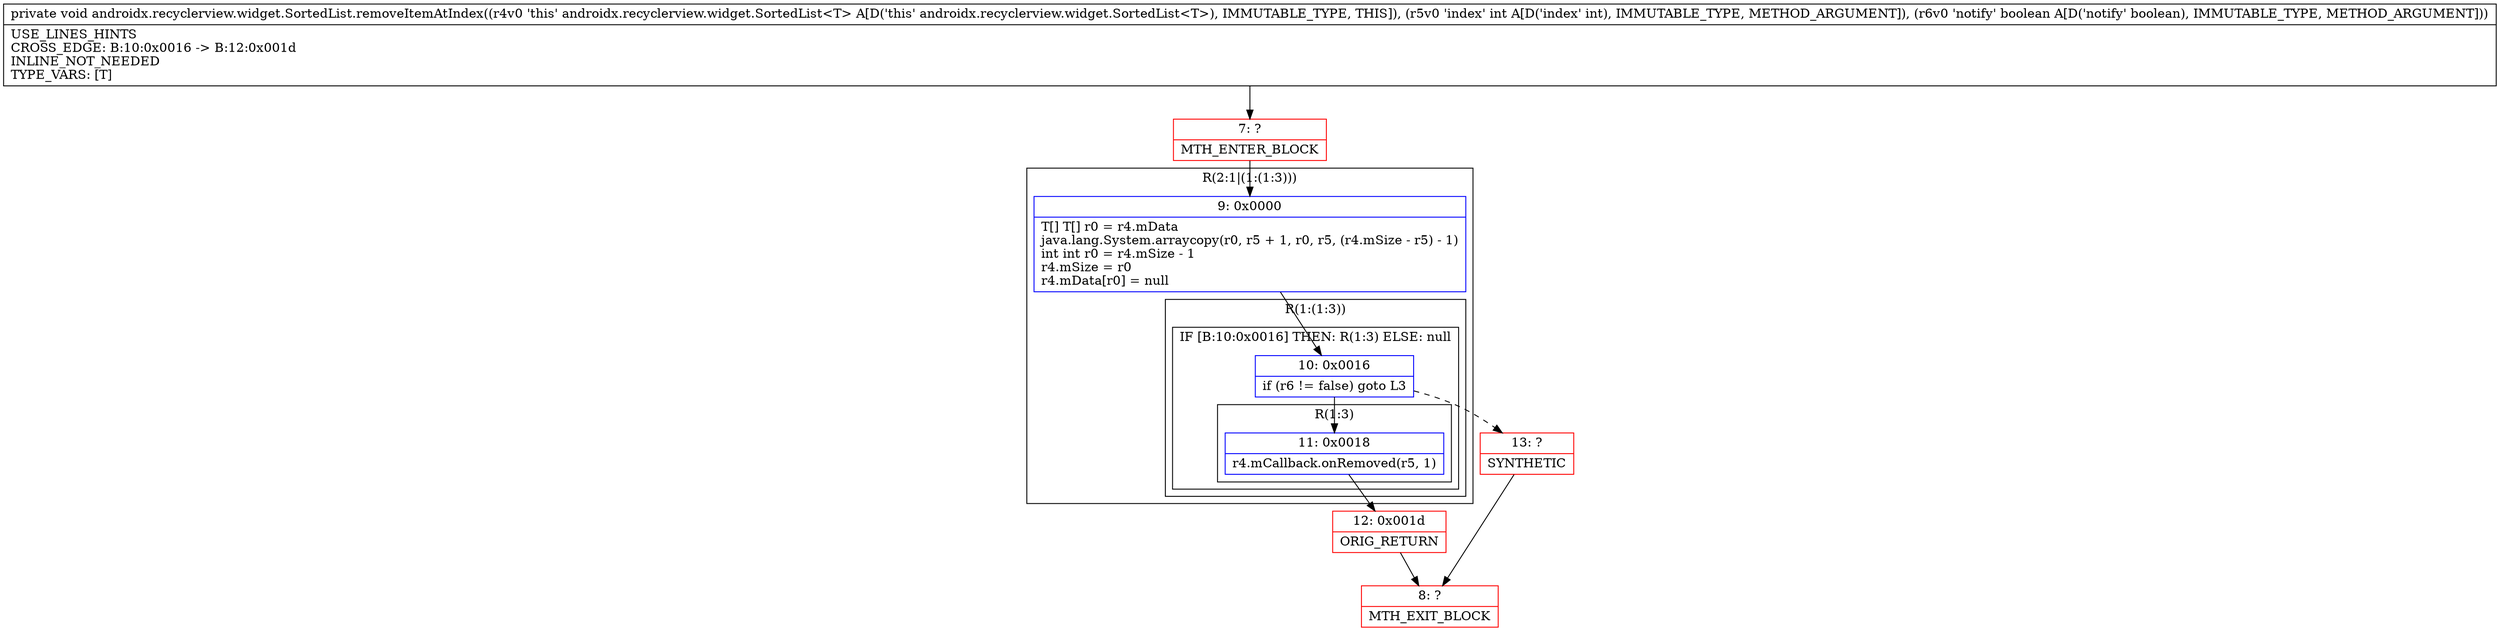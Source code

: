 digraph "CFG forandroidx.recyclerview.widget.SortedList.removeItemAtIndex(IZ)V" {
subgraph cluster_Region_1860351750 {
label = "R(2:1|(1:(1:3)))";
node [shape=record,color=blue];
Node_9 [shape=record,label="{9\:\ 0x0000|T[] T[] r0 = r4.mData\ljava.lang.System.arraycopy(r0, r5 + 1, r0, r5, (r4.mSize \- r5) \- 1)\lint int r0 = r4.mSize \- 1\lr4.mSize = r0\lr4.mData[r0] = null\l}"];
subgraph cluster_Region_1443401429 {
label = "R(1:(1:3))";
node [shape=record,color=blue];
subgraph cluster_IfRegion_680755942 {
label = "IF [B:10:0x0016] THEN: R(1:3) ELSE: null";
node [shape=record,color=blue];
Node_10 [shape=record,label="{10\:\ 0x0016|if (r6 != false) goto L3\l}"];
subgraph cluster_Region_531684177 {
label = "R(1:3)";
node [shape=record,color=blue];
Node_11 [shape=record,label="{11\:\ 0x0018|r4.mCallback.onRemoved(r5, 1)\l}"];
}
}
}
}
Node_7 [shape=record,color=red,label="{7\:\ ?|MTH_ENTER_BLOCK\l}"];
Node_12 [shape=record,color=red,label="{12\:\ 0x001d|ORIG_RETURN\l}"];
Node_8 [shape=record,color=red,label="{8\:\ ?|MTH_EXIT_BLOCK\l}"];
Node_13 [shape=record,color=red,label="{13\:\ ?|SYNTHETIC\l}"];
MethodNode[shape=record,label="{private void androidx.recyclerview.widget.SortedList.removeItemAtIndex((r4v0 'this' androidx.recyclerview.widget.SortedList\<T\> A[D('this' androidx.recyclerview.widget.SortedList\<T\>), IMMUTABLE_TYPE, THIS]), (r5v0 'index' int A[D('index' int), IMMUTABLE_TYPE, METHOD_ARGUMENT]), (r6v0 'notify' boolean A[D('notify' boolean), IMMUTABLE_TYPE, METHOD_ARGUMENT]))  | USE_LINES_HINTS\lCROSS_EDGE: B:10:0x0016 \-\> B:12:0x001d\lINLINE_NOT_NEEDED\lTYPE_VARS: [T]\l}"];
MethodNode -> Node_7;Node_9 -> Node_10;
Node_10 -> Node_11;
Node_10 -> Node_13[style=dashed];
Node_11 -> Node_12;
Node_7 -> Node_9;
Node_12 -> Node_8;
Node_13 -> Node_8;
}

